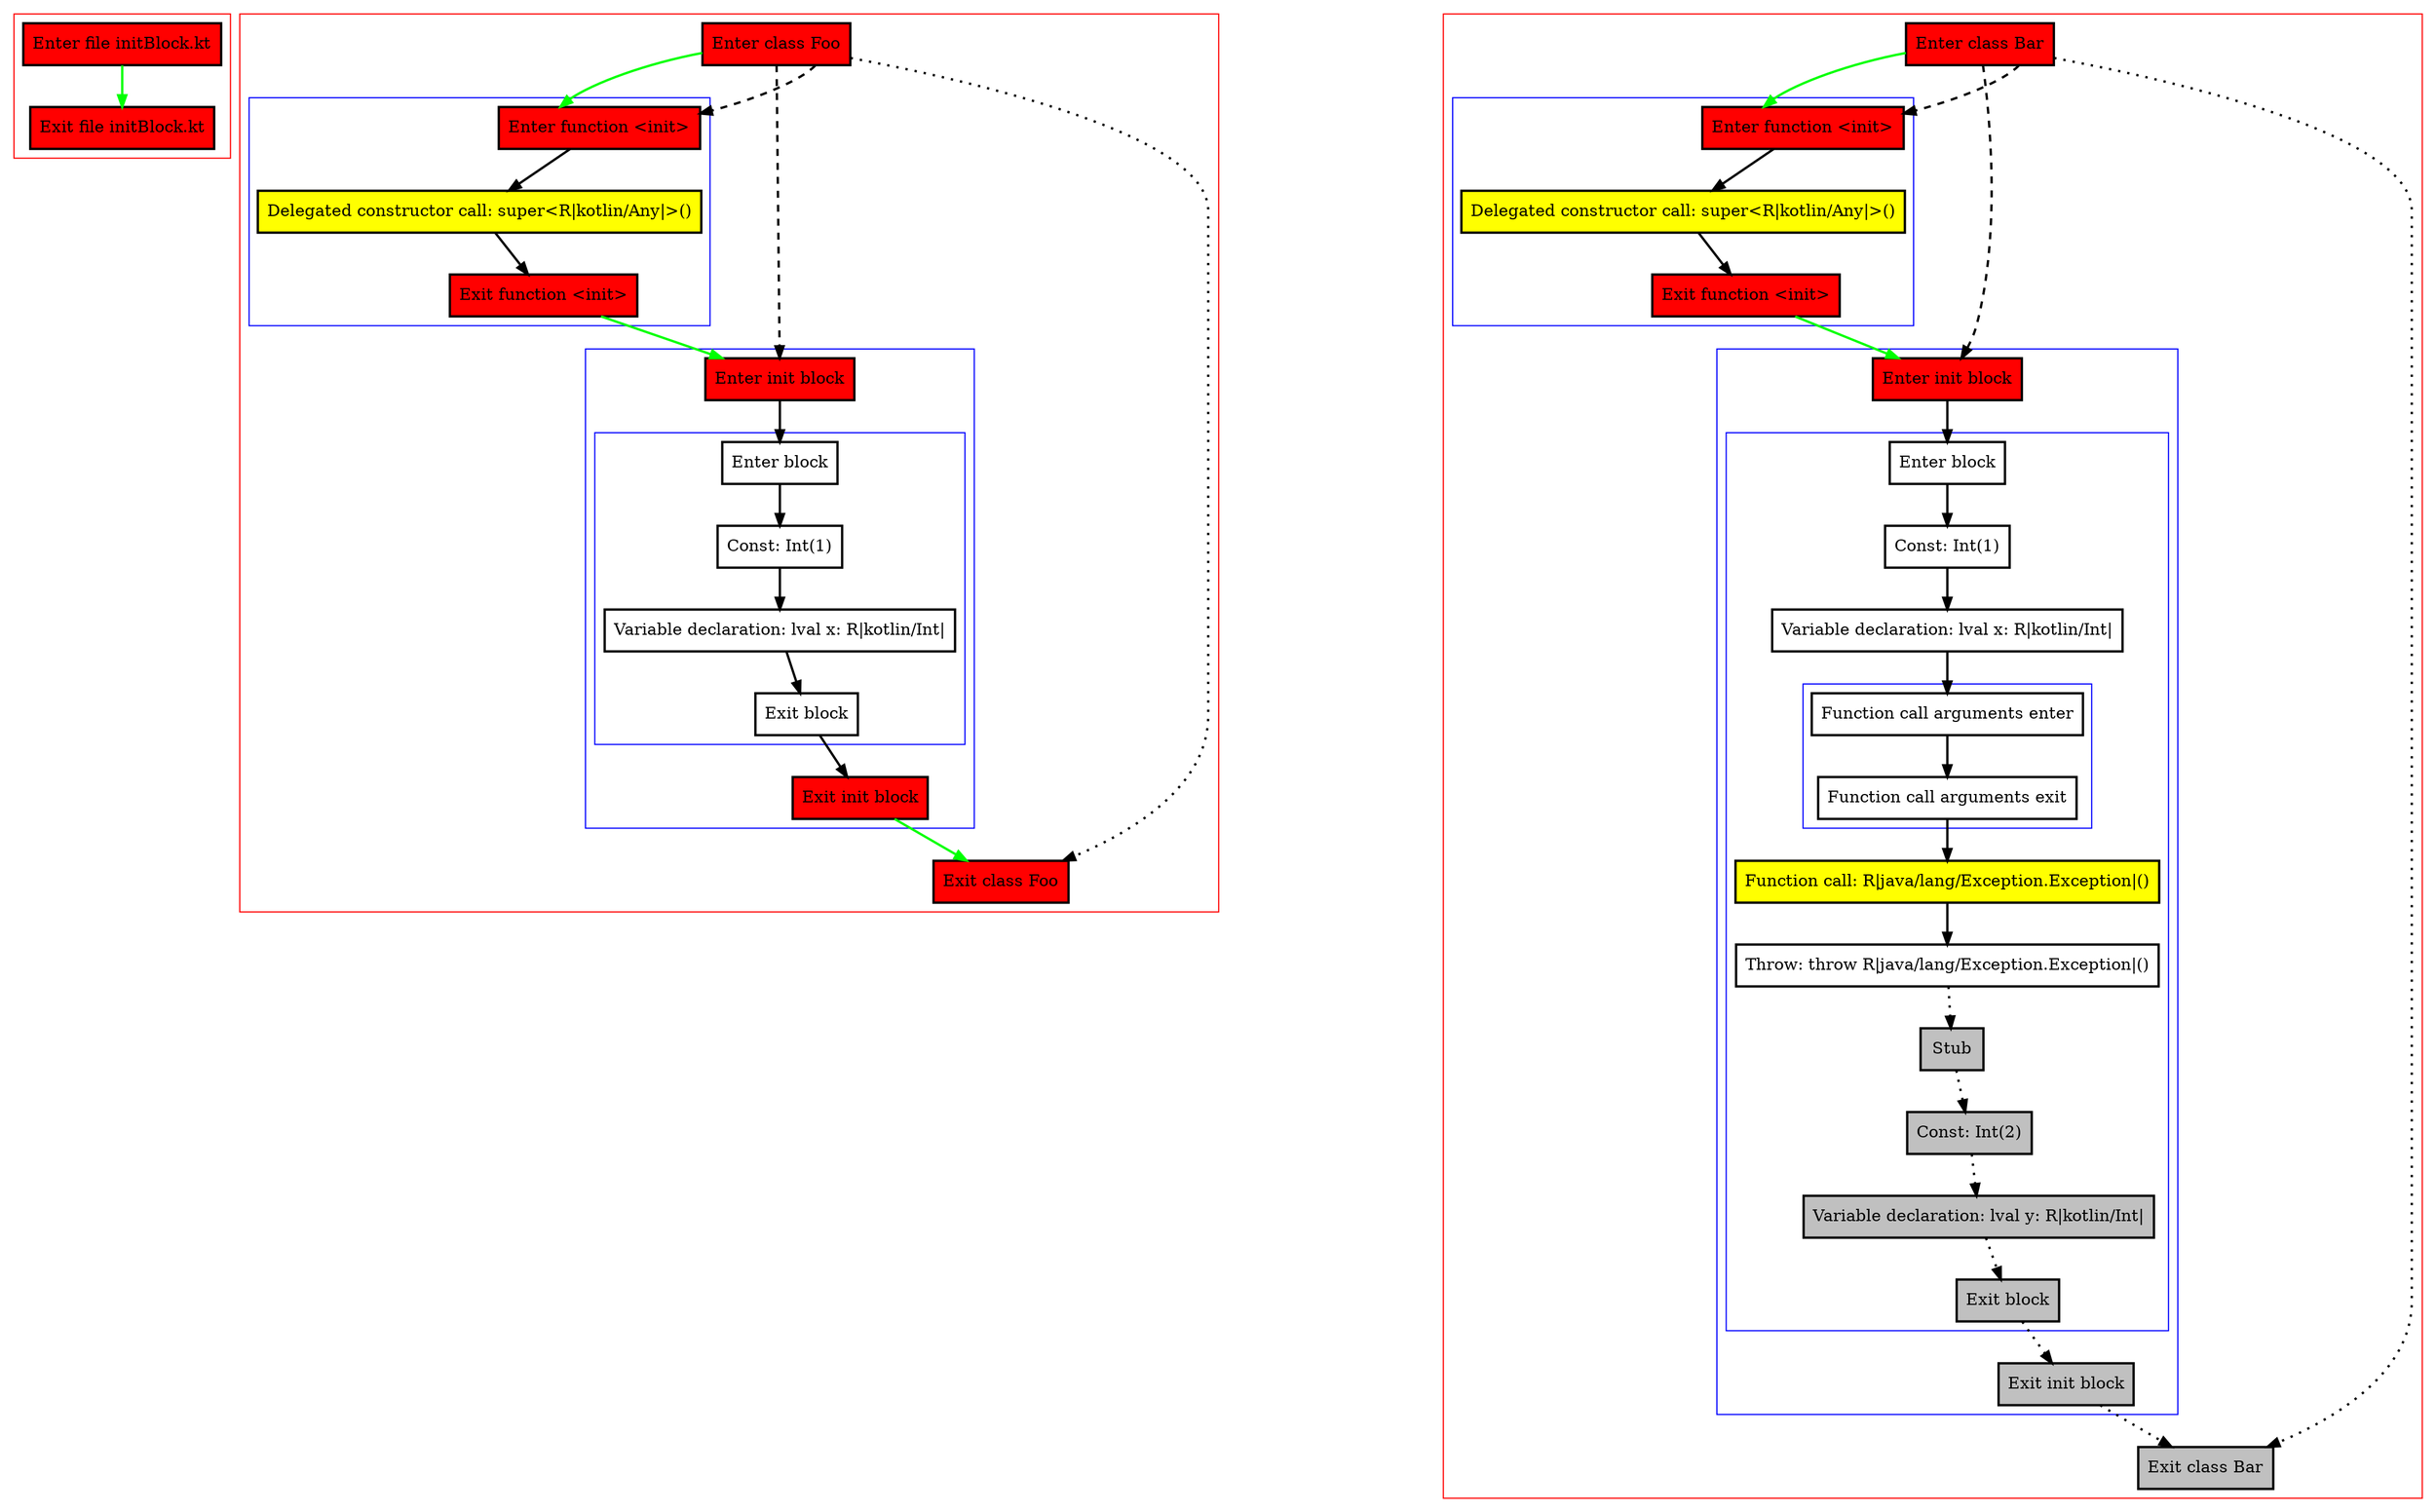 digraph initBlock_kt {
    graph [nodesep=3]
    node [shape=box penwidth=2]
    edge [penwidth=2]

    subgraph cluster_0 {
        color=red
        0 [label="Enter file initBlock.kt" style="filled" fillcolor=red];
        1 [label="Exit file initBlock.kt" style="filled" fillcolor=red];
    }
    0 -> {1} [color=green];

    subgraph cluster_1 {
        color=red
        2 [label="Enter class Foo" style="filled" fillcolor=red];
        subgraph cluster_2 {
            color=blue
            3 [label="Enter function <init>" style="filled" fillcolor=red];
            4 [label="Delegated constructor call: super<R|kotlin/Any|>()" style="filled" fillcolor=yellow];
            5 [label="Exit function <init>" style="filled" fillcolor=red];
        }
        subgraph cluster_3 {
            color=blue
            6 [label="Enter init block" style="filled" fillcolor=red];
            subgraph cluster_4 {
                color=blue
                7 [label="Enter block"];
                8 [label="Const: Int(1)"];
                9 [label="Variable declaration: lval x: R|kotlin/Int|"];
                10 [label="Exit block"];
            }
            11 [label="Exit init block" style="filled" fillcolor=red];
        }
        12 [label="Exit class Foo" style="filled" fillcolor=red];
    }
    2 -> {3} [color=green];
    2 -> {12} [style=dotted];
    2 -> {3 6} [style=dashed];
    3 -> {4};
    4 -> {5};
    5 -> {6} [color=green];
    6 -> {7};
    7 -> {8};
    8 -> {9};
    9 -> {10};
    10 -> {11};
    11 -> {12} [color=green];

    subgraph cluster_5 {
        color=red
        13 [label="Enter class Bar" style="filled" fillcolor=red];
        subgraph cluster_6 {
            color=blue
            14 [label="Enter function <init>" style="filled" fillcolor=red];
            15 [label="Delegated constructor call: super<R|kotlin/Any|>()" style="filled" fillcolor=yellow];
            16 [label="Exit function <init>" style="filled" fillcolor=red];
        }
        subgraph cluster_7 {
            color=blue
            17 [label="Enter init block" style="filled" fillcolor=red];
            subgraph cluster_8 {
                color=blue
                18 [label="Enter block"];
                19 [label="Const: Int(1)"];
                20 [label="Variable declaration: lval x: R|kotlin/Int|"];
                subgraph cluster_9 {
                    color=blue
                    21 [label="Function call arguments enter"];
                    22 [label="Function call arguments exit"];
                }
                23 [label="Function call: R|java/lang/Exception.Exception|()" style="filled" fillcolor=yellow];
                24 [label="Throw: throw R|java/lang/Exception.Exception|()"];
                25 [label="Stub" style="filled" fillcolor=gray];
                26 [label="Const: Int(2)" style="filled" fillcolor=gray];
                27 [label="Variable declaration: lval y: R|kotlin/Int|" style="filled" fillcolor=gray];
                28 [label="Exit block" style="filled" fillcolor=gray];
            }
            29 [label="Exit init block" style="filled" fillcolor=gray];
        }
        30 [label="Exit class Bar" style="filled" fillcolor=gray];
    }
    13 -> {14} [color=green];
    13 -> {30} [style=dotted];
    13 -> {14 17} [style=dashed];
    14 -> {15};
    15 -> {16};
    16 -> {17} [color=green];
    17 -> {18};
    18 -> {19};
    19 -> {20};
    20 -> {21};
    21 -> {22};
    22 -> {23};
    23 -> {24};
    24 -> {25} [style=dotted];
    25 -> {26} [style=dotted];
    26 -> {27} [style=dotted];
    27 -> {28} [style=dotted];
    28 -> {29} [style=dotted];
    29 -> {30} [style=dotted];

}
